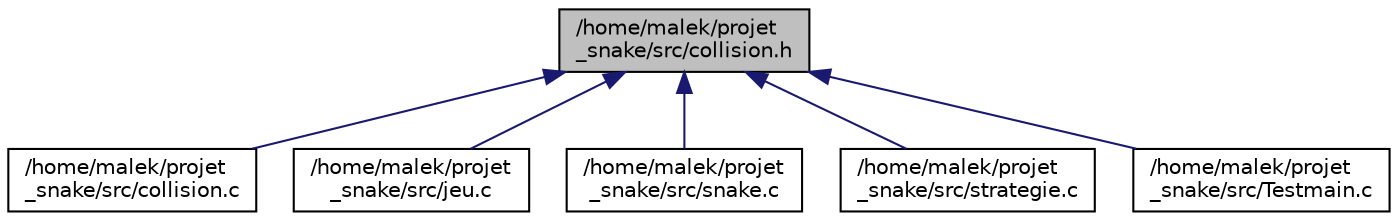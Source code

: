 digraph "/home/malek/projet_snake/src/collision.h"
{
  edge [fontname="Helvetica",fontsize="10",labelfontname="Helvetica",labelfontsize="10"];
  node [fontname="Helvetica",fontsize="10",shape=record];
  Node1 [label="/home/malek/projet\l_snake/src/collision.h",height=0.2,width=0.4,color="black", fillcolor="grey75", style="filled", fontcolor="black"];
  Node1 -> Node2 [dir="back",color="midnightblue",fontsize="10",style="solid",fontname="Helvetica"];
  Node2 [label="/home/malek/projet\l_snake/src/collision.c",height=0.2,width=0.4,color="black", fillcolor="white", style="filled",URL="$collision_8c.html"];
  Node1 -> Node3 [dir="back",color="midnightblue",fontsize="10",style="solid",fontname="Helvetica"];
  Node3 [label="/home/malek/projet\l_snake/src/jeu.c",height=0.2,width=0.4,color="black", fillcolor="white", style="filled",URL="$jeu_8c.html",tooltip="Ce source contient l&#39;implementation des fonctions gerant les fonctions prncipales du jeu..."];
  Node1 -> Node4 [dir="back",color="midnightblue",fontsize="10",style="solid",fontname="Helvetica"];
  Node4 [label="/home/malek/projet\l_snake/src/snake.c",height=0.2,width=0.4,color="black", fillcolor="white", style="filled",URL="$snake_8c.html",tooltip="Ce source contient l&#39;implementation des fonctions permettant la manipulation des serpents. "];
  Node1 -> Node5 [dir="back",color="midnightblue",fontsize="10",style="solid",fontname="Helvetica"];
  Node5 [label="/home/malek/projet\l_snake/src/strategie.c",height=0.2,width=0.4,color="black", fillcolor="white", style="filled",URL="$strategie_8c.html"];
  Node1 -> Node6 [dir="back",color="midnightblue",fontsize="10",style="solid",fontname="Helvetica"];
  Node6 [label="/home/malek/projet\l_snake/src/Testmain.c",height=0.2,width=0.4,color="black", fillcolor="white", style="filled",URL="$_testmain_8c.html",tooltip="permet de tester les fonctions du jeu Test la mise de fruit / les strategies Offensive Defensive / le..."];
}
